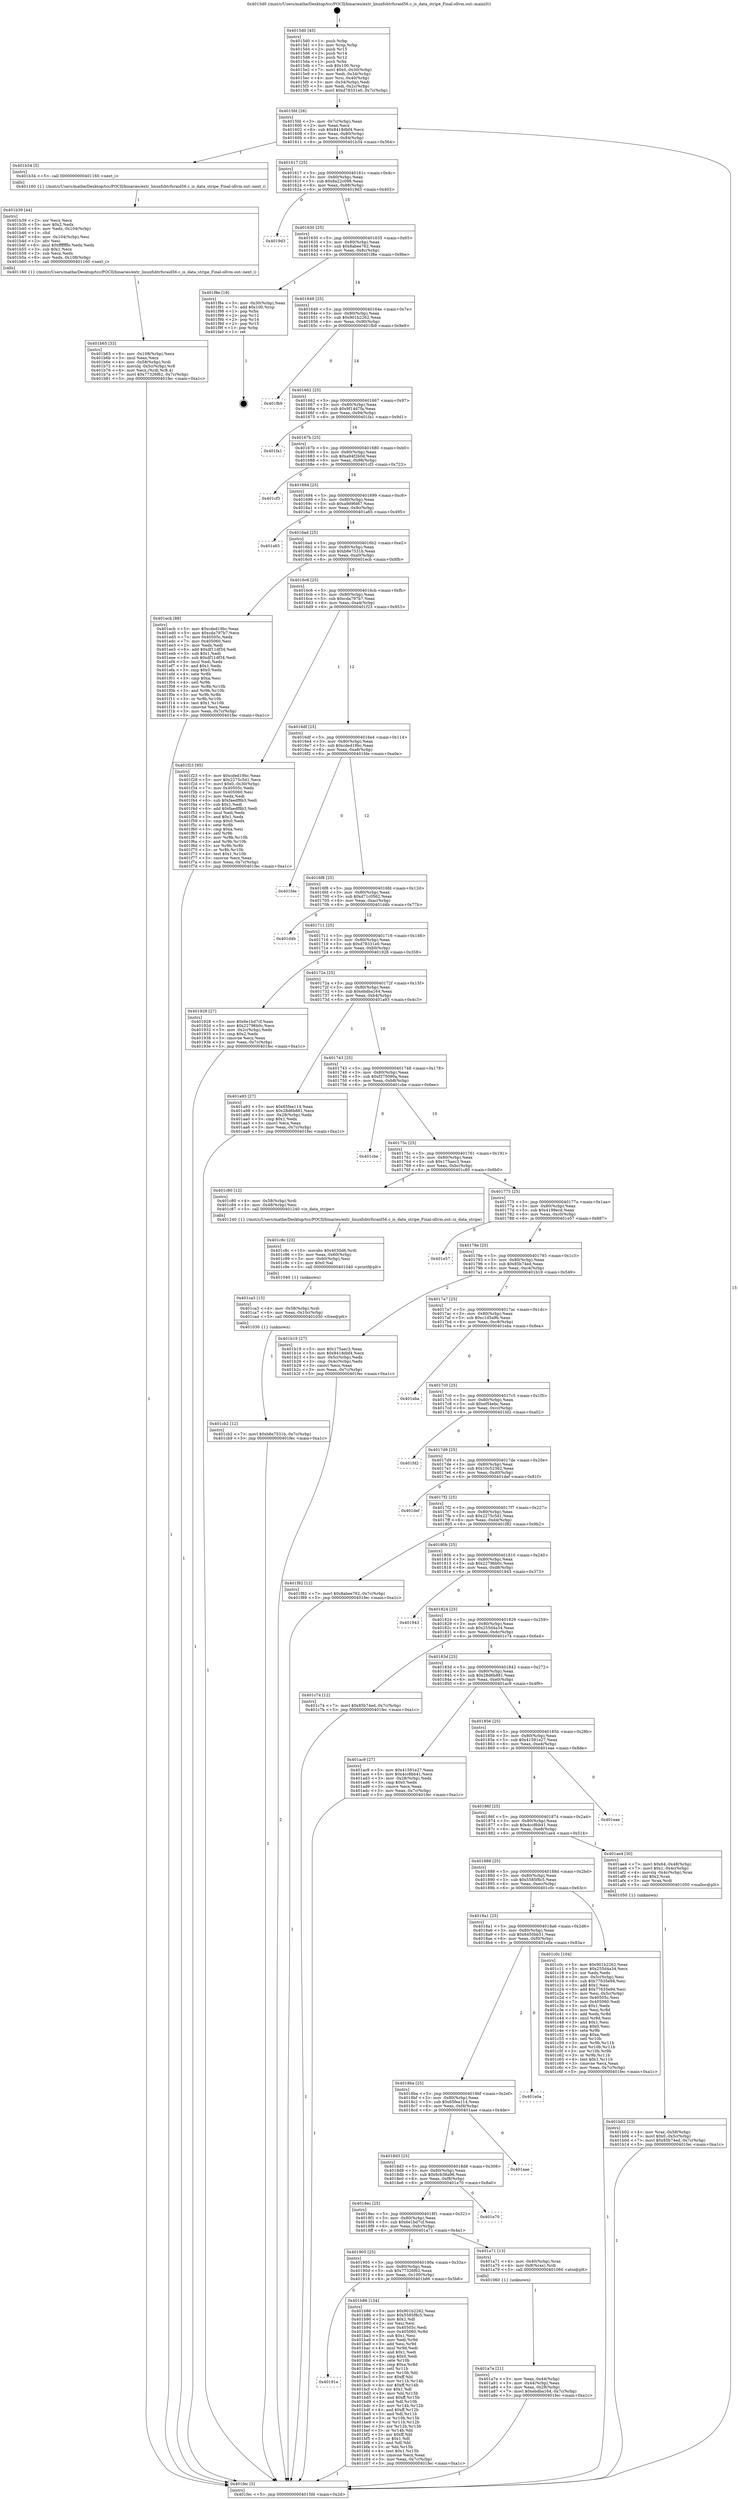 digraph "0x4015d0" {
  label = "0x4015d0 (/mnt/c/Users/mathe/Desktop/tcc/POCII/binaries/extr_linuxfsbtrfsraid56.c_is_data_stripe_Final-ollvm.out::main(0))"
  labelloc = "t"
  node[shape=record]

  Entry [label="",width=0.3,height=0.3,shape=circle,fillcolor=black,style=filled]
  "0x4015fd" [label="{
     0x4015fd [26]\l
     | [instrs]\l
     &nbsp;&nbsp;0x4015fd \<+3\>: mov -0x7c(%rbp),%eax\l
     &nbsp;&nbsp;0x401600 \<+2\>: mov %eax,%ecx\l
     &nbsp;&nbsp;0x401602 \<+6\>: sub $0x8418dbf4,%ecx\l
     &nbsp;&nbsp;0x401608 \<+3\>: mov %eax,-0x80(%rbp)\l
     &nbsp;&nbsp;0x40160b \<+6\>: mov %ecx,-0x84(%rbp)\l
     &nbsp;&nbsp;0x401611 \<+6\>: je 0000000000401b34 \<main+0x564\>\l
  }"]
  "0x401b34" [label="{
     0x401b34 [5]\l
     | [instrs]\l
     &nbsp;&nbsp;0x401b34 \<+5\>: call 0000000000401160 \<next_i\>\l
     | [calls]\l
     &nbsp;&nbsp;0x401160 \{1\} (/mnt/c/Users/mathe/Desktop/tcc/POCII/binaries/extr_linuxfsbtrfsraid56.c_is_data_stripe_Final-ollvm.out::next_i)\l
  }"]
  "0x401617" [label="{
     0x401617 [25]\l
     | [instrs]\l
     &nbsp;&nbsp;0x401617 \<+5\>: jmp 000000000040161c \<main+0x4c\>\l
     &nbsp;&nbsp;0x40161c \<+3\>: mov -0x80(%rbp),%eax\l
     &nbsp;&nbsp;0x40161f \<+5\>: sub $0x8a22c098,%eax\l
     &nbsp;&nbsp;0x401624 \<+6\>: mov %eax,-0x88(%rbp)\l
     &nbsp;&nbsp;0x40162a \<+6\>: je 00000000004019d3 \<main+0x403\>\l
  }"]
  Exit [label="",width=0.3,height=0.3,shape=circle,fillcolor=black,style=filled,peripheries=2]
  "0x4019d3" [label="{
     0x4019d3\l
  }", style=dashed]
  "0x401630" [label="{
     0x401630 [25]\l
     | [instrs]\l
     &nbsp;&nbsp;0x401630 \<+5\>: jmp 0000000000401635 \<main+0x65\>\l
     &nbsp;&nbsp;0x401635 \<+3\>: mov -0x80(%rbp),%eax\l
     &nbsp;&nbsp;0x401638 \<+5\>: sub $0x8abee762,%eax\l
     &nbsp;&nbsp;0x40163d \<+6\>: mov %eax,-0x8c(%rbp)\l
     &nbsp;&nbsp;0x401643 \<+6\>: je 0000000000401f8e \<main+0x9be\>\l
  }"]
  "0x401cb2" [label="{
     0x401cb2 [12]\l
     | [instrs]\l
     &nbsp;&nbsp;0x401cb2 \<+7\>: movl $0xb8e7531b,-0x7c(%rbp)\l
     &nbsp;&nbsp;0x401cb9 \<+5\>: jmp 0000000000401fec \<main+0xa1c\>\l
  }"]
  "0x401f8e" [label="{
     0x401f8e [19]\l
     | [instrs]\l
     &nbsp;&nbsp;0x401f8e \<+3\>: mov -0x30(%rbp),%eax\l
     &nbsp;&nbsp;0x401f91 \<+7\>: add $0x100,%rsp\l
     &nbsp;&nbsp;0x401f98 \<+1\>: pop %rbx\l
     &nbsp;&nbsp;0x401f99 \<+2\>: pop %r12\l
     &nbsp;&nbsp;0x401f9b \<+2\>: pop %r14\l
     &nbsp;&nbsp;0x401f9d \<+2\>: pop %r15\l
     &nbsp;&nbsp;0x401f9f \<+1\>: pop %rbp\l
     &nbsp;&nbsp;0x401fa0 \<+1\>: ret\l
  }"]
  "0x401649" [label="{
     0x401649 [25]\l
     | [instrs]\l
     &nbsp;&nbsp;0x401649 \<+5\>: jmp 000000000040164e \<main+0x7e\>\l
     &nbsp;&nbsp;0x40164e \<+3\>: mov -0x80(%rbp),%eax\l
     &nbsp;&nbsp;0x401651 \<+5\>: sub $0x901b2262,%eax\l
     &nbsp;&nbsp;0x401656 \<+6\>: mov %eax,-0x90(%rbp)\l
     &nbsp;&nbsp;0x40165c \<+6\>: je 0000000000401fb9 \<main+0x9e9\>\l
  }"]
  "0x401ca3" [label="{
     0x401ca3 [15]\l
     | [instrs]\l
     &nbsp;&nbsp;0x401ca3 \<+4\>: mov -0x58(%rbp),%rdi\l
     &nbsp;&nbsp;0x401ca7 \<+6\>: mov %eax,-0x10c(%rbp)\l
     &nbsp;&nbsp;0x401cad \<+5\>: call 0000000000401030 \<free@plt\>\l
     | [calls]\l
     &nbsp;&nbsp;0x401030 \{1\} (unknown)\l
  }"]
  "0x401fb9" [label="{
     0x401fb9\l
  }", style=dashed]
  "0x401662" [label="{
     0x401662 [25]\l
     | [instrs]\l
     &nbsp;&nbsp;0x401662 \<+5\>: jmp 0000000000401667 \<main+0x97\>\l
     &nbsp;&nbsp;0x401667 \<+3\>: mov -0x80(%rbp),%eax\l
     &nbsp;&nbsp;0x40166a \<+5\>: sub $0x9f14d7fa,%eax\l
     &nbsp;&nbsp;0x40166f \<+6\>: mov %eax,-0x94(%rbp)\l
     &nbsp;&nbsp;0x401675 \<+6\>: je 0000000000401fa1 \<main+0x9d1\>\l
  }"]
  "0x401c8c" [label="{
     0x401c8c [23]\l
     | [instrs]\l
     &nbsp;&nbsp;0x401c8c \<+10\>: movabs $0x4030d6,%rdi\l
     &nbsp;&nbsp;0x401c96 \<+3\>: mov %eax,-0x60(%rbp)\l
     &nbsp;&nbsp;0x401c99 \<+3\>: mov -0x60(%rbp),%esi\l
     &nbsp;&nbsp;0x401c9c \<+2\>: mov $0x0,%al\l
     &nbsp;&nbsp;0x401c9e \<+5\>: call 0000000000401040 \<printf@plt\>\l
     | [calls]\l
     &nbsp;&nbsp;0x401040 \{1\} (unknown)\l
  }"]
  "0x401fa1" [label="{
     0x401fa1\l
  }", style=dashed]
  "0x40167b" [label="{
     0x40167b [25]\l
     | [instrs]\l
     &nbsp;&nbsp;0x40167b \<+5\>: jmp 0000000000401680 \<main+0xb0\>\l
     &nbsp;&nbsp;0x401680 \<+3\>: mov -0x80(%rbp),%eax\l
     &nbsp;&nbsp;0x401683 \<+5\>: sub $0xa94f2b0d,%eax\l
     &nbsp;&nbsp;0x401688 \<+6\>: mov %eax,-0x98(%rbp)\l
     &nbsp;&nbsp;0x40168e \<+6\>: je 0000000000401cf3 \<main+0x723\>\l
  }"]
  "0x40191e" [label="{
     0x40191e\l
  }", style=dashed]
  "0x401cf3" [label="{
     0x401cf3\l
  }", style=dashed]
  "0x401694" [label="{
     0x401694 [25]\l
     | [instrs]\l
     &nbsp;&nbsp;0x401694 \<+5\>: jmp 0000000000401699 \<main+0xc9\>\l
     &nbsp;&nbsp;0x401699 \<+3\>: mov -0x80(%rbp),%eax\l
     &nbsp;&nbsp;0x40169c \<+5\>: sub $0xa9d9fd67,%eax\l
     &nbsp;&nbsp;0x4016a1 \<+6\>: mov %eax,-0x9c(%rbp)\l
     &nbsp;&nbsp;0x4016a7 \<+6\>: je 0000000000401a65 \<main+0x495\>\l
  }"]
  "0x401b86" [label="{
     0x401b86 [134]\l
     | [instrs]\l
     &nbsp;&nbsp;0x401b86 \<+5\>: mov $0x901b2262,%eax\l
     &nbsp;&nbsp;0x401b8b \<+5\>: mov $0x5585f8c5,%ecx\l
     &nbsp;&nbsp;0x401b90 \<+2\>: mov $0x1,%dl\l
     &nbsp;&nbsp;0x401b92 \<+2\>: xor %esi,%esi\l
     &nbsp;&nbsp;0x401b94 \<+7\>: mov 0x40505c,%edi\l
     &nbsp;&nbsp;0x401b9b \<+8\>: mov 0x405060,%r8d\l
     &nbsp;&nbsp;0x401ba3 \<+3\>: sub $0x1,%esi\l
     &nbsp;&nbsp;0x401ba6 \<+3\>: mov %edi,%r9d\l
     &nbsp;&nbsp;0x401ba9 \<+3\>: add %esi,%r9d\l
     &nbsp;&nbsp;0x401bac \<+4\>: imul %r9d,%edi\l
     &nbsp;&nbsp;0x401bb0 \<+3\>: and $0x1,%edi\l
     &nbsp;&nbsp;0x401bb3 \<+3\>: cmp $0x0,%edi\l
     &nbsp;&nbsp;0x401bb6 \<+4\>: sete %r10b\l
     &nbsp;&nbsp;0x401bba \<+4\>: cmp $0xa,%r8d\l
     &nbsp;&nbsp;0x401bbe \<+4\>: setl %r11b\l
     &nbsp;&nbsp;0x401bc2 \<+3\>: mov %r10b,%bl\l
     &nbsp;&nbsp;0x401bc5 \<+3\>: xor $0xff,%bl\l
     &nbsp;&nbsp;0x401bc8 \<+3\>: mov %r11b,%r14b\l
     &nbsp;&nbsp;0x401bcb \<+4\>: xor $0xff,%r14b\l
     &nbsp;&nbsp;0x401bcf \<+3\>: xor $0x1,%dl\l
     &nbsp;&nbsp;0x401bd2 \<+3\>: mov %bl,%r15b\l
     &nbsp;&nbsp;0x401bd5 \<+4\>: and $0xff,%r15b\l
     &nbsp;&nbsp;0x401bd9 \<+3\>: and %dl,%r10b\l
     &nbsp;&nbsp;0x401bdc \<+3\>: mov %r14b,%r12b\l
     &nbsp;&nbsp;0x401bdf \<+4\>: and $0xff,%r12b\l
     &nbsp;&nbsp;0x401be3 \<+3\>: and %dl,%r11b\l
     &nbsp;&nbsp;0x401be6 \<+3\>: or %r10b,%r15b\l
     &nbsp;&nbsp;0x401be9 \<+3\>: or %r11b,%r12b\l
     &nbsp;&nbsp;0x401bec \<+3\>: xor %r12b,%r15b\l
     &nbsp;&nbsp;0x401bef \<+3\>: or %r14b,%bl\l
     &nbsp;&nbsp;0x401bf2 \<+3\>: xor $0xff,%bl\l
     &nbsp;&nbsp;0x401bf5 \<+3\>: or $0x1,%dl\l
     &nbsp;&nbsp;0x401bf8 \<+2\>: and %dl,%bl\l
     &nbsp;&nbsp;0x401bfa \<+3\>: or %bl,%r15b\l
     &nbsp;&nbsp;0x401bfd \<+4\>: test $0x1,%r15b\l
     &nbsp;&nbsp;0x401c01 \<+3\>: cmovne %ecx,%eax\l
     &nbsp;&nbsp;0x401c04 \<+3\>: mov %eax,-0x7c(%rbp)\l
     &nbsp;&nbsp;0x401c07 \<+5\>: jmp 0000000000401fec \<main+0xa1c\>\l
  }"]
  "0x401a65" [label="{
     0x401a65\l
  }", style=dashed]
  "0x4016ad" [label="{
     0x4016ad [25]\l
     | [instrs]\l
     &nbsp;&nbsp;0x4016ad \<+5\>: jmp 00000000004016b2 \<main+0xe2\>\l
     &nbsp;&nbsp;0x4016b2 \<+3\>: mov -0x80(%rbp),%eax\l
     &nbsp;&nbsp;0x4016b5 \<+5\>: sub $0xb8e7531b,%eax\l
     &nbsp;&nbsp;0x4016ba \<+6\>: mov %eax,-0xa0(%rbp)\l
     &nbsp;&nbsp;0x4016c0 \<+6\>: je 0000000000401ecb \<main+0x8fb\>\l
  }"]
  "0x401b65" [label="{
     0x401b65 [33]\l
     | [instrs]\l
     &nbsp;&nbsp;0x401b65 \<+6\>: mov -0x108(%rbp),%ecx\l
     &nbsp;&nbsp;0x401b6b \<+3\>: imul %eax,%ecx\l
     &nbsp;&nbsp;0x401b6e \<+4\>: mov -0x58(%rbp),%rdi\l
     &nbsp;&nbsp;0x401b72 \<+4\>: movslq -0x5c(%rbp),%r8\l
     &nbsp;&nbsp;0x401b76 \<+4\>: mov %ecx,(%rdi,%r8,4)\l
     &nbsp;&nbsp;0x401b7a \<+7\>: movl $0x77326f62,-0x7c(%rbp)\l
     &nbsp;&nbsp;0x401b81 \<+5\>: jmp 0000000000401fec \<main+0xa1c\>\l
  }"]
  "0x401ecb" [label="{
     0x401ecb [88]\l
     | [instrs]\l
     &nbsp;&nbsp;0x401ecb \<+5\>: mov $0xcded19bc,%eax\l
     &nbsp;&nbsp;0x401ed0 \<+5\>: mov $0xcda797b7,%ecx\l
     &nbsp;&nbsp;0x401ed5 \<+7\>: mov 0x40505c,%edx\l
     &nbsp;&nbsp;0x401edc \<+7\>: mov 0x405060,%esi\l
     &nbsp;&nbsp;0x401ee3 \<+2\>: mov %edx,%edi\l
     &nbsp;&nbsp;0x401ee5 \<+6\>: add $0xdf11df34,%edi\l
     &nbsp;&nbsp;0x401eeb \<+3\>: sub $0x1,%edi\l
     &nbsp;&nbsp;0x401eee \<+6\>: sub $0xdf11df34,%edi\l
     &nbsp;&nbsp;0x401ef4 \<+3\>: imul %edi,%edx\l
     &nbsp;&nbsp;0x401ef7 \<+3\>: and $0x1,%edx\l
     &nbsp;&nbsp;0x401efa \<+3\>: cmp $0x0,%edx\l
     &nbsp;&nbsp;0x401efd \<+4\>: sete %r8b\l
     &nbsp;&nbsp;0x401f01 \<+3\>: cmp $0xa,%esi\l
     &nbsp;&nbsp;0x401f04 \<+4\>: setl %r9b\l
     &nbsp;&nbsp;0x401f08 \<+3\>: mov %r8b,%r10b\l
     &nbsp;&nbsp;0x401f0b \<+3\>: and %r9b,%r10b\l
     &nbsp;&nbsp;0x401f0e \<+3\>: xor %r9b,%r8b\l
     &nbsp;&nbsp;0x401f11 \<+3\>: or %r8b,%r10b\l
     &nbsp;&nbsp;0x401f14 \<+4\>: test $0x1,%r10b\l
     &nbsp;&nbsp;0x401f18 \<+3\>: cmovne %ecx,%eax\l
     &nbsp;&nbsp;0x401f1b \<+3\>: mov %eax,-0x7c(%rbp)\l
     &nbsp;&nbsp;0x401f1e \<+5\>: jmp 0000000000401fec \<main+0xa1c\>\l
  }"]
  "0x4016c6" [label="{
     0x4016c6 [25]\l
     | [instrs]\l
     &nbsp;&nbsp;0x4016c6 \<+5\>: jmp 00000000004016cb \<main+0xfb\>\l
     &nbsp;&nbsp;0x4016cb \<+3\>: mov -0x80(%rbp),%eax\l
     &nbsp;&nbsp;0x4016ce \<+5\>: sub $0xcda797b7,%eax\l
     &nbsp;&nbsp;0x4016d3 \<+6\>: mov %eax,-0xa4(%rbp)\l
     &nbsp;&nbsp;0x4016d9 \<+6\>: je 0000000000401f23 \<main+0x953\>\l
  }"]
  "0x401b39" [label="{
     0x401b39 [44]\l
     | [instrs]\l
     &nbsp;&nbsp;0x401b39 \<+2\>: xor %ecx,%ecx\l
     &nbsp;&nbsp;0x401b3b \<+5\>: mov $0x2,%edx\l
     &nbsp;&nbsp;0x401b40 \<+6\>: mov %edx,-0x104(%rbp)\l
     &nbsp;&nbsp;0x401b46 \<+1\>: cltd\l
     &nbsp;&nbsp;0x401b47 \<+6\>: mov -0x104(%rbp),%esi\l
     &nbsp;&nbsp;0x401b4d \<+2\>: idiv %esi\l
     &nbsp;&nbsp;0x401b4f \<+6\>: imul $0xfffffffe,%edx,%edx\l
     &nbsp;&nbsp;0x401b55 \<+3\>: sub $0x1,%ecx\l
     &nbsp;&nbsp;0x401b58 \<+2\>: sub %ecx,%edx\l
     &nbsp;&nbsp;0x401b5a \<+6\>: mov %edx,-0x108(%rbp)\l
     &nbsp;&nbsp;0x401b60 \<+5\>: call 0000000000401160 \<next_i\>\l
     | [calls]\l
     &nbsp;&nbsp;0x401160 \{1\} (/mnt/c/Users/mathe/Desktop/tcc/POCII/binaries/extr_linuxfsbtrfsraid56.c_is_data_stripe_Final-ollvm.out::next_i)\l
  }"]
  "0x401f23" [label="{
     0x401f23 [95]\l
     | [instrs]\l
     &nbsp;&nbsp;0x401f23 \<+5\>: mov $0xcded19bc,%eax\l
     &nbsp;&nbsp;0x401f28 \<+5\>: mov $0x2275c5d1,%ecx\l
     &nbsp;&nbsp;0x401f2d \<+7\>: movl $0x0,-0x30(%rbp)\l
     &nbsp;&nbsp;0x401f34 \<+7\>: mov 0x40505c,%edx\l
     &nbsp;&nbsp;0x401f3b \<+7\>: mov 0x405060,%esi\l
     &nbsp;&nbsp;0x401f42 \<+2\>: mov %edx,%edi\l
     &nbsp;&nbsp;0x401f44 \<+6\>: sub $0xfaedf8b3,%edi\l
     &nbsp;&nbsp;0x401f4a \<+3\>: sub $0x1,%edi\l
     &nbsp;&nbsp;0x401f4d \<+6\>: add $0xfaedf8b3,%edi\l
     &nbsp;&nbsp;0x401f53 \<+3\>: imul %edi,%edx\l
     &nbsp;&nbsp;0x401f56 \<+3\>: and $0x1,%edx\l
     &nbsp;&nbsp;0x401f59 \<+3\>: cmp $0x0,%edx\l
     &nbsp;&nbsp;0x401f5c \<+4\>: sete %r8b\l
     &nbsp;&nbsp;0x401f60 \<+3\>: cmp $0xa,%esi\l
     &nbsp;&nbsp;0x401f63 \<+4\>: setl %r9b\l
     &nbsp;&nbsp;0x401f67 \<+3\>: mov %r8b,%r10b\l
     &nbsp;&nbsp;0x401f6a \<+3\>: and %r9b,%r10b\l
     &nbsp;&nbsp;0x401f6d \<+3\>: xor %r9b,%r8b\l
     &nbsp;&nbsp;0x401f70 \<+3\>: or %r8b,%r10b\l
     &nbsp;&nbsp;0x401f73 \<+4\>: test $0x1,%r10b\l
     &nbsp;&nbsp;0x401f77 \<+3\>: cmovne %ecx,%eax\l
     &nbsp;&nbsp;0x401f7a \<+3\>: mov %eax,-0x7c(%rbp)\l
     &nbsp;&nbsp;0x401f7d \<+5\>: jmp 0000000000401fec \<main+0xa1c\>\l
  }"]
  "0x4016df" [label="{
     0x4016df [25]\l
     | [instrs]\l
     &nbsp;&nbsp;0x4016df \<+5\>: jmp 00000000004016e4 \<main+0x114\>\l
     &nbsp;&nbsp;0x4016e4 \<+3\>: mov -0x80(%rbp),%eax\l
     &nbsp;&nbsp;0x4016e7 \<+5\>: sub $0xcded19bc,%eax\l
     &nbsp;&nbsp;0x4016ec \<+6\>: mov %eax,-0xa8(%rbp)\l
     &nbsp;&nbsp;0x4016f2 \<+6\>: je 0000000000401fde \<main+0xa0e\>\l
  }"]
  "0x401b02" [label="{
     0x401b02 [23]\l
     | [instrs]\l
     &nbsp;&nbsp;0x401b02 \<+4\>: mov %rax,-0x58(%rbp)\l
     &nbsp;&nbsp;0x401b06 \<+7\>: movl $0x0,-0x5c(%rbp)\l
     &nbsp;&nbsp;0x401b0d \<+7\>: movl $0x85b74ed,-0x7c(%rbp)\l
     &nbsp;&nbsp;0x401b14 \<+5\>: jmp 0000000000401fec \<main+0xa1c\>\l
  }"]
  "0x401fde" [label="{
     0x401fde\l
  }", style=dashed]
  "0x4016f8" [label="{
     0x4016f8 [25]\l
     | [instrs]\l
     &nbsp;&nbsp;0x4016f8 \<+5\>: jmp 00000000004016fd \<main+0x12d\>\l
     &nbsp;&nbsp;0x4016fd \<+3\>: mov -0x80(%rbp),%eax\l
     &nbsp;&nbsp;0x401700 \<+5\>: sub $0xd71c0562,%eax\l
     &nbsp;&nbsp;0x401705 \<+6\>: mov %eax,-0xac(%rbp)\l
     &nbsp;&nbsp;0x40170b \<+6\>: je 0000000000401d4b \<main+0x77b\>\l
  }"]
  "0x401a7e" [label="{
     0x401a7e [21]\l
     | [instrs]\l
     &nbsp;&nbsp;0x401a7e \<+3\>: mov %eax,-0x44(%rbp)\l
     &nbsp;&nbsp;0x401a81 \<+3\>: mov -0x44(%rbp),%eax\l
     &nbsp;&nbsp;0x401a84 \<+3\>: mov %eax,-0x28(%rbp)\l
     &nbsp;&nbsp;0x401a87 \<+7\>: movl $0xebdba164,-0x7c(%rbp)\l
     &nbsp;&nbsp;0x401a8e \<+5\>: jmp 0000000000401fec \<main+0xa1c\>\l
  }"]
  "0x401d4b" [label="{
     0x401d4b\l
  }", style=dashed]
  "0x401711" [label="{
     0x401711 [25]\l
     | [instrs]\l
     &nbsp;&nbsp;0x401711 \<+5\>: jmp 0000000000401716 \<main+0x146\>\l
     &nbsp;&nbsp;0x401716 \<+3\>: mov -0x80(%rbp),%eax\l
     &nbsp;&nbsp;0x401719 \<+5\>: sub $0xd78331e0,%eax\l
     &nbsp;&nbsp;0x40171e \<+6\>: mov %eax,-0xb0(%rbp)\l
     &nbsp;&nbsp;0x401724 \<+6\>: je 0000000000401928 \<main+0x358\>\l
  }"]
  "0x401905" [label="{
     0x401905 [25]\l
     | [instrs]\l
     &nbsp;&nbsp;0x401905 \<+5\>: jmp 000000000040190a \<main+0x33a\>\l
     &nbsp;&nbsp;0x40190a \<+3\>: mov -0x80(%rbp),%eax\l
     &nbsp;&nbsp;0x40190d \<+5\>: sub $0x77326f62,%eax\l
     &nbsp;&nbsp;0x401912 \<+6\>: mov %eax,-0x100(%rbp)\l
     &nbsp;&nbsp;0x401918 \<+6\>: je 0000000000401b86 \<main+0x5b6\>\l
  }"]
  "0x401928" [label="{
     0x401928 [27]\l
     | [instrs]\l
     &nbsp;&nbsp;0x401928 \<+5\>: mov $0x6e1bd7cf,%eax\l
     &nbsp;&nbsp;0x40192d \<+5\>: mov $0x22796b0c,%ecx\l
     &nbsp;&nbsp;0x401932 \<+3\>: mov -0x2c(%rbp),%edx\l
     &nbsp;&nbsp;0x401935 \<+3\>: cmp $0x2,%edx\l
     &nbsp;&nbsp;0x401938 \<+3\>: cmovne %ecx,%eax\l
     &nbsp;&nbsp;0x40193b \<+3\>: mov %eax,-0x7c(%rbp)\l
     &nbsp;&nbsp;0x40193e \<+5\>: jmp 0000000000401fec \<main+0xa1c\>\l
  }"]
  "0x40172a" [label="{
     0x40172a [25]\l
     | [instrs]\l
     &nbsp;&nbsp;0x40172a \<+5\>: jmp 000000000040172f \<main+0x15f\>\l
     &nbsp;&nbsp;0x40172f \<+3\>: mov -0x80(%rbp),%eax\l
     &nbsp;&nbsp;0x401732 \<+5\>: sub $0xebdba164,%eax\l
     &nbsp;&nbsp;0x401737 \<+6\>: mov %eax,-0xb4(%rbp)\l
     &nbsp;&nbsp;0x40173d \<+6\>: je 0000000000401a93 \<main+0x4c3\>\l
  }"]
  "0x401fec" [label="{
     0x401fec [5]\l
     | [instrs]\l
     &nbsp;&nbsp;0x401fec \<+5\>: jmp 00000000004015fd \<main+0x2d\>\l
  }"]
  "0x4015d0" [label="{
     0x4015d0 [45]\l
     | [instrs]\l
     &nbsp;&nbsp;0x4015d0 \<+1\>: push %rbp\l
     &nbsp;&nbsp;0x4015d1 \<+3\>: mov %rsp,%rbp\l
     &nbsp;&nbsp;0x4015d4 \<+2\>: push %r15\l
     &nbsp;&nbsp;0x4015d6 \<+2\>: push %r14\l
     &nbsp;&nbsp;0x4015d8 \<+2\>: push %r12\l
     &nbsp;&nbsp;0x4015da \<+1\>: push %rbx\l
     &nbsp;&nbsp;0x4015db \<+7\>: sub $0x100,%rsp\l
     &nbsp;&nbsp;0x4015e2 \<+7\>: movl $0x0,-0x30(%rbp)\l
     &nbsp;&nbsp;0x4015e9 \<+3\>: mov %edi,-0x34(%rbp)\l
     &nbsp;&nbsp;0x4015ec \<+4\>: mov %rsi,-0x40(%rbp)\l
     &nbsp;&nbsp;0x4015f0 \<+3\>: mov -0x34(%rbp),%edi\l
     &nbsp;&nbsp;0x4015f3 \<+3\>: mov %edi,-0x2c(%rbp)\l
     &nbsp;&nbsp;0x4015f6 \<+7\>: movl $0xd78331e0,-0x7c(%rbp)\l
  }"]
  "0x401a71" [label="{
     0x401a71 [13]\l
     | [instrs]\l
     &nbsp;&nbsp;0x401a71 \<+4\>: mov -0x40(%rbp),%rax\l
     &nbsp;&nbsp;0x401a75 \<+4\>: mov 0x8(%rax),%rdi\l
     &nbsp;&nbsp;0x401a79 \<+5\>: call 0000000000401060 \<atoi@plt\>\l
     | [calls]\l
     &nbsp;&nbsp;0x401060 \{1\} (unknown)\l
  }"]
  "0x401a93" [label="{
     0x401a93 [27]\l
     | [instrs]\l
     &nbsp;&nbsp;0x401a93 \<+5\>: mov $0x65fea114,%eax\l
     &nbsp;&nbsp;0x401a98 \<+5\>: mov $0x28d6b881,%ecx\l
     &nbsp;&nbsp;0x401a9d \<+3\>: mov -0x28(%rbp),%edx\l
     &nbsp;&nbsp;0x401aa0 \<+3\>: cmp $0x1,%edx\l
     &nbsp;&nbsp;0x401aa3 \<+3\>: cmovl %ecx,%eax\l
     &nbsp;&nbsp;0x401aa6 \<+3\>: mov %eax,-0x7c(%rbp)\l
     &nbsp;&nbsp;0x401aa9 \<+5\>: jmp 0000000000401fec \<main+0xa1c\>\l
  }"]
  "0x401743" [label="{
     0x401743 [25]\l
     | [instrs]\l
     &nbsp;&nbsp;0x401743 \<+5\>: jmp 0000000000401748 \<main+0x178\>\l
     &nbsp;&nbsp;0x401748 \<+3\>: mov -0x80(%rbp),%eax\l
     &nbsp;&nbsp;0x40174b \<+5\>: sub $0xf375090a,%eax\l
     &nbsp;&nbsp;0x401750 \<+6\>: mov %eax,-0xb8(%rbp)\l
     &nbsp;&nbsp;0x401756 \<+6\>: je 0000000000401cbe \<main+0x6ee\>\l
  }"]
  "0x4018ec" [label="{
     0x4018ec [25]\l
     | [instrs]\l
     &nbsp;&nbsp;0x4018ec \<+5\>: jmp 00000000004018f1 \<main+0x321\>\l
     &nbsp;&nbsp;0x4018f1 \<+3\>: mov -0x80(%rbp),%eax\l
     &nbsp;&nbsp;0x4018f4 \<+5\>: sub $0x6e1bd7cf,%eax\l
     &nbsp;&nbsp;0x4018f9 \<+6\>: mov %eax,-0xfc(%rbp)\l
     &nbsp;&nbsp;0x4018ff \<+6\>: je 0000000000401a71 \<main+0x4a1\>\l
  }"]
  "0x401cbe" [label="{
     0x401cbe\l
  }", style=dashed]
  "0x40175c" [label="{
     0x40175c [25]\l
     | [instrs]\l
     &nbsp;&nbsp;0x40175c \<+5\>: jmp 0000000000401761 \<main+0x191\>\l
     &nbsp;&nbsp;0x401761 \<+3\>: mov -0x80(%rbp),%eax\l
     &nbsp;&nbsp;0x401764 \<+5\>: sub $0x175aec3,%eax\l
     &nbsp;&nbsp;0x401769 \<+6\>: mov %eax,-0xbc(%rbp)\l
     &nbsp;&nbsp;0x40176f \<+6\>: je 0000000000401c80 \<main+0x6b0\>\l
  }"]
  "0x401e70" [label="{
     0x401e70\l
  }", style=dashed]
  "0x401c80" [label="{
     0x401c80 [12]\l
     | [instrs]\l
     &nbsp;&nbsp;0x401c80 \<+4\>: mov -0x58(%rbp),%rdi\l
     &nbsp;&nbsp;0x401c84 \<+3\>: mov -0x48(%rbp),%esi\l
     &nbsp;&nbsp;0x401c87 \<+5\>: call 0000000000401240 \<is_data_stripe\>\l
     | [calls]\l
     &nbsp;&nbsp;0x401240 \{1\} (/mnt/c/Users/mathe/Desktop/tcc/POCII/binaries/extr_linuxfsbtrfsraid56.c_is_data_stripe_Final-ollvm.out::is_data_stripe)\l
  }"]
  "0x401775" [label="{
     0x401775 [25]\l
     | [instrs]\l
     &nbsp;&nbsp;0x401775 \<+5\>: jmp 000000000040177a \<main+0x1aa\>\l
     &nbsp;&nbsp;0x40177a \<+3\>: mov -0x80(%rbp),%eax\l
     &nbsp;&nbsp;0x40177d \<+5\>: sub $0x4199ecd,%eax\l
     &nbsp;&nbsp;0x401782 \<+6\>: mov %eax,-0xc0(%rbp)\l
     &nbsp;&nbsp;0x401788 \<+6\>: je 0000000000401e57 \<main+0x887\>\l
  }"]
  "0x4018d3" [label="{
     0x4018d3 [25]\l
     | [instrs]\l
     &nbsp;&nbsp;0x4018d3 \<+5\>: jmp 00000000004018d8 \<main+0x308\>\l
     &nbsp;&nbsp;0x4018d8 \<+3\>: mov -0x80(%rbp),%eax\l
     &nbsp;&nbsp;0x4018db \<+5\>: sub $0x6cb38a96,%eax\l
     &nbsp;&nbsp;0x4018e0 \<+6\>: mov %eax,-0xf8(%rbp)\l
     &nbsp;&nbsp;0x4018e6 \<+6\>: je 0000000000401e70 \<main+0x8a0\>\l
  }"]
  "0x401e57" [label="{
     0x401e57\l
  }", style=dashed]
  "0x40178e" [label="{
     0x40178e [25]\l
     | [instrs]\l
     &nbsp;&nbsp;0x40178e \<+5\>: jmp 0000000000401793 \<main+0x1c3\>\l
     &nbsp;&nbsp;0x401793 \<+3\>: mov -0x80(%rbp),%eax\l
     &nbsp;&nbsp;0x401796 \<+5\>: sub $0x85b74ed,%eax\l
     &nbsp;&nbsp;0x40179b \<+6\>: mov %eax,-0xc4(%rbp)\l
     &nbsp;&nbsp;0x4017a1 \<+6\>: je 0000000000401b19 \<main+0x549\>\l
  }"]
  "0x401aae" [label="{
     0x401aae\l
  }", style=dashed]
  "0x401b19" [label="{
     0x401b19 [27]\l
     | [instrs]\l
     &nbsp;&nbsp;0x401b19 \<+5\>: mov $0x175aec3,%eax\l
     &nbsp;&nbsp;0x401b1e \<+5\>: mov $0x8418dbf4,%ecx\l
     &nbsp;&nbsp;0x401b23 \<+3\>: mov -0x5c(%rbp),%edx\l
     &nbsp;&nbsp;0x401b26 \<+3\>: cmp -0x4c(%rbp),%edx\l
     &nbsp;&nbsp;0x401b29 \<+3\>: cmovl %ecx,%eax\l
     &nbsp;&nbsp;0x401b2c \<+3\>: mov %eax,-0x7c(%rbp)\l
     &nbsp;&nbsp;0x401b2f \<+5\>: jmp 0000000000401fec \<main+0xa1c\>\l
  }"]
  "0x4017a7" [label="{
     0x4017a7 [25]\l
     | [instrs]\l
     &nbsp;&nbsp;0x4017a7 \<+5\>: jmp 00000000004017ac \<main+0x1dc\>\l
     &nbsp;&nbsp;0x4017ac \<+3\>: mov -0x80(%rbp),%eax\l
     &nbsp;&nbsp;0x4017af \<+5\>: sub $0xc1d5a9b,%eax\l
     &nbsp;&nbsp;0x4017b4 \<+6\>: mov %eax,-0xc8(%rbp)\l
     &nbsp;&nbsp;0x4017ba \<+6\>: je 0000000000401eba \<main+0x8ea\>\l
  }"]
  "0x4018ba" [label="{
     0x4018ba [25]\l
     | [instrs]\l
     &nbsp;&nbsp;0x4018ba \<+5\>: jmp 00000000004018bf \<main+0x2ef\>\l
     &nbsp;&nbsp;0x4018bf \<+3\>: mov -0x80(%rbp),%eax\l
     &nbsp;&nbsp;0x4018c2 \<+5\>: sub $0x65fea114,%eax\l
     &nbsp;&nbsp;0x4018c7 \<+6\>: mov %eax,-0xf4(%rbp)\l
     &nbsp;&nbsp;0x4018cd \<+6\>: je 0000000000401aae \<main+0x4de\>\l
  }"]
  "0x401eba" [label="{
     0x401eba\l
  }", style=dashed]
  "0x4017c0" [label="{
     0x4017c0 [25]\l
     | [instrs]\l
     &nbsp;&nbsp;0x4017c0 \<+5\>: jmp 00000000004017c5 \<main+0x1f5\>\l
     &nbsp;&nbsp;0x4017c5 \<+3\>: mov -0x80(%rbp),%eax\l
     &nbsp;&nbsp;0x4017c8 \<+5\>: sub $0xef54ebc,%eax\l
     &nbsp;&nbsp;0x4017cd \<+6\>: mov %eax,-0xcc(%rbp)\l
     &nbsp;&nbsp;0x4017d3 \<+6\>: je 0000000000401fd2 \<main+0xa02\>\l
  }"]
  "0x401e0a" [label="{
     0x401e0a\l
  }", style=dashed]
  "0x401fd2" [label="{
     0x401fd2\l
  }", style=dashed]
  "0x4017d9" [label="{
     0x4017d9 [25]\l
     | [instrs]\l
     &nbsp;&nbsp;0x4017d9 \<+5\>: jmp 00000000004017de \<main+0x20e\>\l
     &nbsp;&nbsp;0x4017de \<+3\>: mov -0x80(%rbp),%eax\l
     &nbsp;&nbsp;0x4017e1 \<+5\>: sub $0x10c52362,%eax\l
     &nbsp;&nbsp;0x4017e6 \<+6\>: mov %eax,-0xd0(%rbp)\l
     &nbsp;&nbsp;0x4017ec \<+6\>: je 0000000000401def \<main+0x81f\>\l
  }"]
  "0x4018a1" [label="{
     0x4018a1 [25]\l
     | [instrs]\l
     &nbsp;&nbsp;0x4018a1 \<+5\>: jmp 00000000004018a6 \<main+0x2d6\>\l
     &nbsp;&nbsp;0x4018a6 \<+3\>: mov -0x80(%rbp),%eax\l
     &nbsp;&nbsp;0x4018a9 \<+5\>: sub $0x6450bb51,%eax\l
     &nbsp;&nbsp;0x4018ae \<+6\>: mov %eax,-0xf0(%rbp)\l
     &nbsp;&nbsp;0x4018b4 \<+6\>: je 0000000000401e0a \<main+0x83a\>\l
  }"]
  "0x401def" [label="{
     0x401def\l
  }", style=dashed]
  "0x4017f2" [label="{
     0x4017f2 [25]\l
     | [instrs]\l
     &nbsp;&nbsp;0x4017f2 \<+5\>: jmp 00000000004017f7 \<main+0x227\>\l
     &nbsp;&nbsp;0x4017f7 \<+3\>: mov -0x80(%rbp),%eax\l
     &nbsp;&nbsp;0x4017fa \<+5\>: sub $0x2275c5d1,%eax\l
     &nbsp;&nbsp;0x4017ff \<+6\>: mov %eax,-0xd4(%rbp)\l
     &nbsp;&nbsp;0x401805 \<+6\>: je 0000000000401f82 \<main+0x9b2\>\l
  }"]
  "0x401c0c" [label="{
     0x401c0c [104]\l
     | [instrs]\l
     &nbsp;&nbsp;0x401c0c \<+5\>: mov $0x901b2262,%eax\l
     &nbsp;&nbsp;0x401c11 \<+5\>: mov $0x255d4a34,%ecx\l
     &nbsp;&nbsp;0x401c16 \<+2\>: xor %edx,%edx\l
     &nbsp;&nbsp;0x401c18 \<+3\>: mov -0x5c(%rbp),%esi\l
     &nbsp;&nbsp;0x401c1b \<+6\>: sub $0x77635e94,%esi\l
     &nbsp;&nbsp;0x401c21 \<+3\>: add $0x1,%esi\l
     &nbsp;&nbsp;0x401c24 \<+6\>: add $0x77635e94,%esi\l
     &nbsp;&nbsp;0x401c2a \<+3\>: mov %esi,-0x5c(%rbp)\l
     &nbsp;&nbsp;0x401c2d \<+7\>: mov 0x40505c,%esi\l
     &nbsp;&nbsp;0x401c34 \<+7\>: mov 0x405060,%edi\l
     &nbsp;&nbsp;0x401c3b \<+3\>: sub $0x1,%edx\l
     &nbsp;&nbsp;0x401c3e \<+3\>: mov %esi,%r8d\l
     &nbsp;&nbsp;0x401c41 \<+3\>: add %edx,%r8d\l
     &nbsp;&nbsp;0x401c44 \<+4\>: imul %r8d,%esi\l
     &nbsp;&nbsp;0x401c48 \<+3\>: and $0x1,%esi\l
     &nbsp;&nbsp;0x401c4b \<+3\>: cmp $0x0,%esi\l
     &nbsp;&nbsp;0x401c4e \<+4\>: sete %r9b\l
     &nbsp;&nbsp;0x401c52 \<+3\>: cmp $0xa,%edi\l
     &nbsp;&nbsp;0x401c55 \<+4\>: setl %r10b\l
     &nbsp;&nbsp;0x401c59 \<+3\>: mov %r9b,%r11b\l
     &nbsp;&nbsp;0x401c5c \<+3\>: and %r10b,%r11b\l
     &nbsp;&nbsp;0x401c5f \<+3\>: xor %r10b,%r9b\l
     &nbsp;&nbsp;0x401c62 \<+3\>: or %r9b,%r11b\l
     &nbsp;&nbsp;0x401c65 \<+4\>: test $0x1,%r11b\l
     &nbsp;&nbsp;0x401c69 \<+3\>: cmovne %ecx,%eax\l
     &nbsp;&nbsp;0x401c6c \<+3\>: mov %eax,-0x7c(%rbp)\l
     &nbsp;&nbsp;0x401c6f \<+5\>: jmp 0000000000401fec \<main+0xa1c\>\l
  }"]
  "0x401f82" [label="{
     0x401f82 [12]\l
     | [instrs]\l
     &nbsp;&nbsp;0x401f82 \<+7\>: movl $0x8abee762,-0x7c(%rbp)\l
     &nbsp;&nbsp;0x401f89 \<+5\>: jmp 0000000000401fec \<main+0xa1c\>\l
  }"]
  "0x40180b" [label="{
     0x40180b [25]\l
     | [instrs]\l
     &nbsp;&nbsp;0x40180b \<+5\>: jmp 0000000000401810 \<main+0x240\>\l
     &nbsp;&nbsp;0x401810 \<+3\>: mov -0x80(%rbp),%eax\l
     &nbsp;&nbsp;0x401813 \<+5\>: sub $0x22796b0c,%eax\l
     &nbsp;&nbsp;0x401818 \<+6\>: mov %eax,-0xd8(%rbp)\l
     &nbsp;&nbsp;0x40181e \<+6\>: je 0000000000401943 \<main+0x373\>\l
  }"]
  "0x401888" [label="{
     0x401888 [25]\l
     | [instrs]\l
     &nbsp;&nbsp;0x401888 \<+5\>: jmp 000000000040188d \<main+0x2bd\>\l
     &nbsp;&nbsp;0x40188d \<+3\>: mov -0x80(%rbp),%eax\l
     &nbsp;&nbsp;0x401890 \<+5\>: sub $0x5585f8c5,%eax\l
     &nbsp;&nbsp;0x401895 \<+6\>: mov %eax,-0xec(%rbp)\l
     &nbsp;&nbsp;0x40189b \<+6\>: je 0000000000401c0c \<main+0x63c\>\l
  }"]
  "0x401943" [label="{
     0x401943\l
  }", style=dashed]
  "0x401824" [label="{
     0x401824 [25]\l
     | [instrs]\l
     &nbsp;&nbsp;0x401824 \<+5\>: jmp 0000000000401829 \<main+0x259\>\l
     &nbsp;&nbsp;0x401829 \<+3\>: mov -0x80(%rbp),%eax\l
     &nbsp;&nbsp;0x40182c \<+5\>: sub $0x255d4a34,%eax\l
     &nbsp;&nbsp;0x401831 \<+6\>: mov %eax,-0xdc(%rbp)\l
     &nbsp;&nbsp;0x401837 \<+6\>: je 0000000000401c74 \<main+0x6a4\>\l
  }"]
  "0x401ae4" [label="{
     0x401ae4 [30]\l
     | [instrs]\l
     &nbsp;&nbsp;0x401ae4 \<+7\>: movl $0x64,-0x48(%rbp)\l
     &nbsp;&nbsp;0x401aeb \<+7\>: movl $0x1,-0x4c(%rbp)\l
     &nbsp;&nbsp;0x401af2 \<+4\>: movslq -0x4c(%rbp),%rax\l
     &nbsp;&nbsp;0x401af6 \<+4\>: shl $0x2,%rax\l
     &nbsp;&nbsp;0x401afa \<+3\>: mov %rax,%rdi\l
     &nbsp;&nbsp;0x401afd \<+5\>: call 0000000000401050 \<malloc@plt\>\l
     | [calls]\l
     &nbsp;&nbsp;0x401050 \{1\} (unknown)\l
  }"]
  "0x401c74" [label="{
     0x401c74 [12]\l
     | [instrs]\l
     &nbsp;&nbsp;0x401c74 \<+7\>: movl $0x85b74ed,-0x7c(%rbp)\l
     &nbsp;&nbsp;0x401c7b \<+5\>: jmp 0000000000401fec \<main+0xa1c\>\l
  }"]
  "0x40183d" [label="{
     0x40183d [25]\l
     | [instrs]\l
     &nbsp;&nbsp;0x40183d \<+5\>: jmp 0000000000401842 \<main+0x272\>\l
     &nbsp;&nbsp;0x401842 \<+3\>: mov -0x80(%rbp),%eax\l
     &nbsp;&nbsp;0x401845 \<+5\>: sub $0x28d6b881,%eax\l
     &nbsp;&nbsp;0x40184a \<+6\>: mov %eax,-0xe0(%rbp)\l
     &nbsp;&nbsp;0x401850 \<+6\>: je 0000000000401ac9 \<main+0x4f9\>\l
  }"]
  "0x40186f" [label="{
     0x40186f [25]\l
     | [instrs]\l
     &nbsp;&nbsp;0x40186f \<+5\>: jmp 0000000000401874 \<main+0x2a4\>\l
     &nbsp;&nbsp;0x401874 \<+3\>: mov -0x80(%rbp),%eax\l
     &nbsp;&nbsp;0x401877 \<+5\>: sub $0x4cc8bb41,%eax\l
     &nbsp;&nbsp;0x40187c \<+6\>: mov %eax,-0xe8(%rbp)\l
     &nbsp;&nbsp;0x401882 \<+6\>: je 0000000000401ae4 \<main+0x514\>\l
  }"]
  "0x401ac9" [label="{
     0x401ac9 [27]\l
     | [instrs]\l
     &nbsp;&nbsp;0x401ac9 \<+5\>: mov $0x41591e27,%eax\l
     &nbsp;&nbsp;0x401ace \<+5\>: mov $0x4cc8bb41,%ecx\l
     &nbsp;&nbsp;0x401ad3 \<+3\>: mov -0x28(%rbp),%edx\l
     &nbsp;&nbsp;0x401ad6 \<+3\>: cmp $0x0,%edx\l
     &nbsp;&nbsp;0x401ad9 \<+3\>: cmove %ecx,%eax\l
     &nbsp;&nbsp;0x401adc \<+3\>: mov %eax,-0x7c(%rbp)\l
     &nbsp;&nbsp;0x401adf \<+5\>: jmp 0000000000401fec \<main+0xa1c\>\l
  }"]
  "0x401856" [label="{
     0x401856 [25]\l
     | [instrs]\l
     &nbsp;&nbsp;0x401856 \<+5\>: jmp 000000000040185b \<main+0x28b\>\l
     &nbsp;&nbsp;0x40185b \<+3\>: mov -0x80(%rbp),%eax\l
     &nbsp;&nbsp;0x40185e \<+5\>: sub $0x41591e27,%eax\l
     &nbsp;&nbsp;0x401863 \<+6\>: mov %eax,-0xe4(%rbp)\l
     &nbsp;&nbsp;0x401869 \<+6\>: je 0000000000401eae \<main+0x8de\>\l
  }"]
  "0x401eae" [label="{
     0x401eae\l
  }", style=dashed]
  Entry -> "0x4015d0" [label=" 1"]
  "0x4015fd" -> "0x401b34" [label=" 1"]
  "0x4015fd" -> "0x401617" [label=" 15"]
  "0x401f8e" -> Exit [label=" 1"]
  "0x401617" -> "0x4019d3" [label=" 0"]
  "0x401617" -> "0x401630" [label=" 15"]
  "0x401f82" -> "0x401fec" [label=" 1"]
  "0x401630" -> "0x401f8e" [label=" 1"]
  "0x401630" -> "0x401649" [label=" 14"]
  "0x401f23" -> "0x401fec" [label=" 1"]
  "0x401649" -> "0x401fb9" [label=" 0"]
  "0x401649" -> "0x401662" [label=" 14"]
  "0x401ecb" -> "0x401fec" [label=" 1"]
  "0x401662" -> "0x401fa1" [label=" 0"]
  "0x401662" -> "0x40167b" [label=" 14"]
  "0x401cb2" -> "0x401fec" [label=" 1"]
  "0x40167b" -> "0x401cf3" [label=" 0"]
  "0x40167b" -> "0x401694" [label=" 14"]
  "0x401ca3" -> "0x401cb2" [label=" 1"]
  "0x401694" -> "0x401a65" [label=" 0"]
  "0x401694" -> "0x4016ad" [label=" 14"]
  "0x401c8c" -> "0x401ca3" [label=" 1"]
  "0x4016ad" -> "0x401ecb" [label=" 1"]
  "0x4016ad" -> "0x4016c6" [label=" 13"]
  "0x401c74" -> "0x401fec" [label=" 1"]
  "0x4016c6" -> "0x401f23" [label=" 1"]
  "0x4016c6" -> "0x4016df" [label=" 12"]
  "0x401c0c" -> "0x401fec" [label=" 1"]
  "0x4016df" -> "0x401fde" [label=" 0"]
  "0x4016df" -> "0x4016f8" [label=" 12"]
  "0x401b86" -> "0x401fec" [label=" 1"]
  "0x4016f8" -> "0x401d4b" [label=" 0"]
  "0x4016f8" -> "0x401711" [label=" 12"]
  "0x401905" -> "0x40191e" [label=" 0"]
  "0x401711" -> "0x401928" [label=" 1"]
  "0x401711" -> "0x40172a" [label=" 11"]
  "0x401928" -> "0x401fec" [label=" 1"]
  "0x4015d0" -> "0x4015fd" [label=" 1"]
  "0x401fec" -> "0x4015fd" [label=" 15"]
  "0x401905" -> "0x401b86" [label=" 1"]
  "0x40172a" -> "0x401a93" [label=" 1"]
  "0x40172a" -> "0x401743" [label=" 10"]
  "0x401c80" -> "0x401c8c" [label=" 1"]
  "0x401743" -> "0x401cbe" [label=" 0"]
  "0x401743" -> "0x40175c" [label=" 10"]
  "0x401b39" -> "0x401b65" [label=" 1"]
  "0x40175c" -> "0x401c80" [label=" 1"]
  "0x40175c" -> "0x401775" [label=" 9"]
  "0x401b34" -> "0x401b39" [label=" 1"]
  "0x401775" -> "0x401e57" [label=" 0"]
  "0x401775" -> "0x40178e" [label=" 9"]
  "0x401b02" -> "0x401fec" [label=" 1"]
  "0x40178e" -> "0x401b19" [label=" 2"]
  "0x40178e" -> "0x4017a7" [label=" 7"]
  "0x401ae4" -> "0x401b02" [label=" 1"]
  "0x4017a7" -> "0x401eba" [label=" 0"]
  "0x4017a7" -> "0x4017c0" [label=" 7"]
  "0x401a93" -> "0x401fec" [label=" 1"]
  "0x4017c0" -> "0x401fd2" [label=" 0"]
  "0x4017c0" -> "0x4017d9" [label=" 7"]
  "0x401a7e" -> "0x401fec" [label=" 1"]
  "0x4017d9" -> "0x401def" [label=" 0"]
  "0x4017d9" -> "0x4017f2" [label=" 7"]
  "0x4018ec" -> "0x401905" [label=" 1"]
  "0x4017f2" -> "0x401f82" [label=" 1"]
  "0x4017f2" -> "0x40180b" [label=" 6"]
  "0x4018ec" -> "0x401a71" [label=" 1"]
  "0x40180b" -> "0x401943" [label=" 0"]
  "0x40180b" -> "0x401824" [label=" 6"]
  "0x4018d3" -> "0x4018ec" [label=" 2"]
  "0x401824" -> "0x401c74" [label=" 1"]
  "0x401824" -> "0x40183d" [label=" 5"]
  "0x4018d3" -> "0x401e70" [label=" 0"]
  "0x40183d" -> "0x401ac9" [label=" 1"]
  "0x40183d" -> "0x401856" [label=" 4"]
  "0x4018ba" -> "0x4018d3" [label=" 2"]
  "0x401856" -> "0x401eae" [label=" 0"]
  "0x401856" -> "0x40186f" [label=" 4"]
  "0x401b19" -> "0x401fec" [label=" 2"]
  "0x40186f" -> "0x401ae4" [label=" 1"]
  "0x40186f" -> "0x401888" [label=" 3"]
  "0x401b65" -> "0x401fec" [label=" 1"]
  "0x401888" -> "0x401c0c" [label=" 1"]
  "0x401888" -> "0x4018a1" [label=" 2"]
  "0x401a71" -> "0x401a7e" [label=" 1"]
  "0x4018a1" -> "0x401e0a" [label=" 0"]
  "0x4018a1" -> "0x4018ba" [label=" 2"]
  "0x401ac9" -> "0x401fec" [label=" 1"]
  "0x4018ba" -> "0x401aae" [label=" 0"]
}
